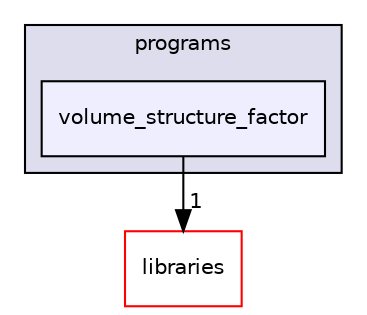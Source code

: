digraph "xmipp/applications/programs/volume_structure_factor" {
  compound=true
  node [ fontsize="10", fontname="Helvetica"];
  edge [ labelfontsize="10", labelfontname="Helvetica"];
  subgraph clusterdir_592b16dc4070b933e5655da2b0d20bbb {
    graph [ bgcolor="#ddddee", pencolor="black", label="programs" fontname="Helvetica", fontsize="10", URL="dir_592b16dc4070b933e5655da2b0d20bbb.html"]
  dir_6ea8202469c365f02f4bc497211f94aa [shape=box, label="volume_structure_factor", style="filled", fillcolor="#eeeeff", pencolor="black", URL="dir_6ea8202469c365f02f4bc497211f94aa.html"];
  }
  dir_29dba3f3840f20df3b04d1972e99046b [shape=box label="libraries" fillcolor="white" style="filled" color="red" URL="dir_29dba3f3840f20df3b04d1972e99046b.html"];
  dir_6ea8202469c365f02f4bc497211f94aa->dir_29dba3f3840f20df3b04d1972e99046b [headlabel="1", labeldistance=1.5 headhref="dir_000241_000084.html"];
}
